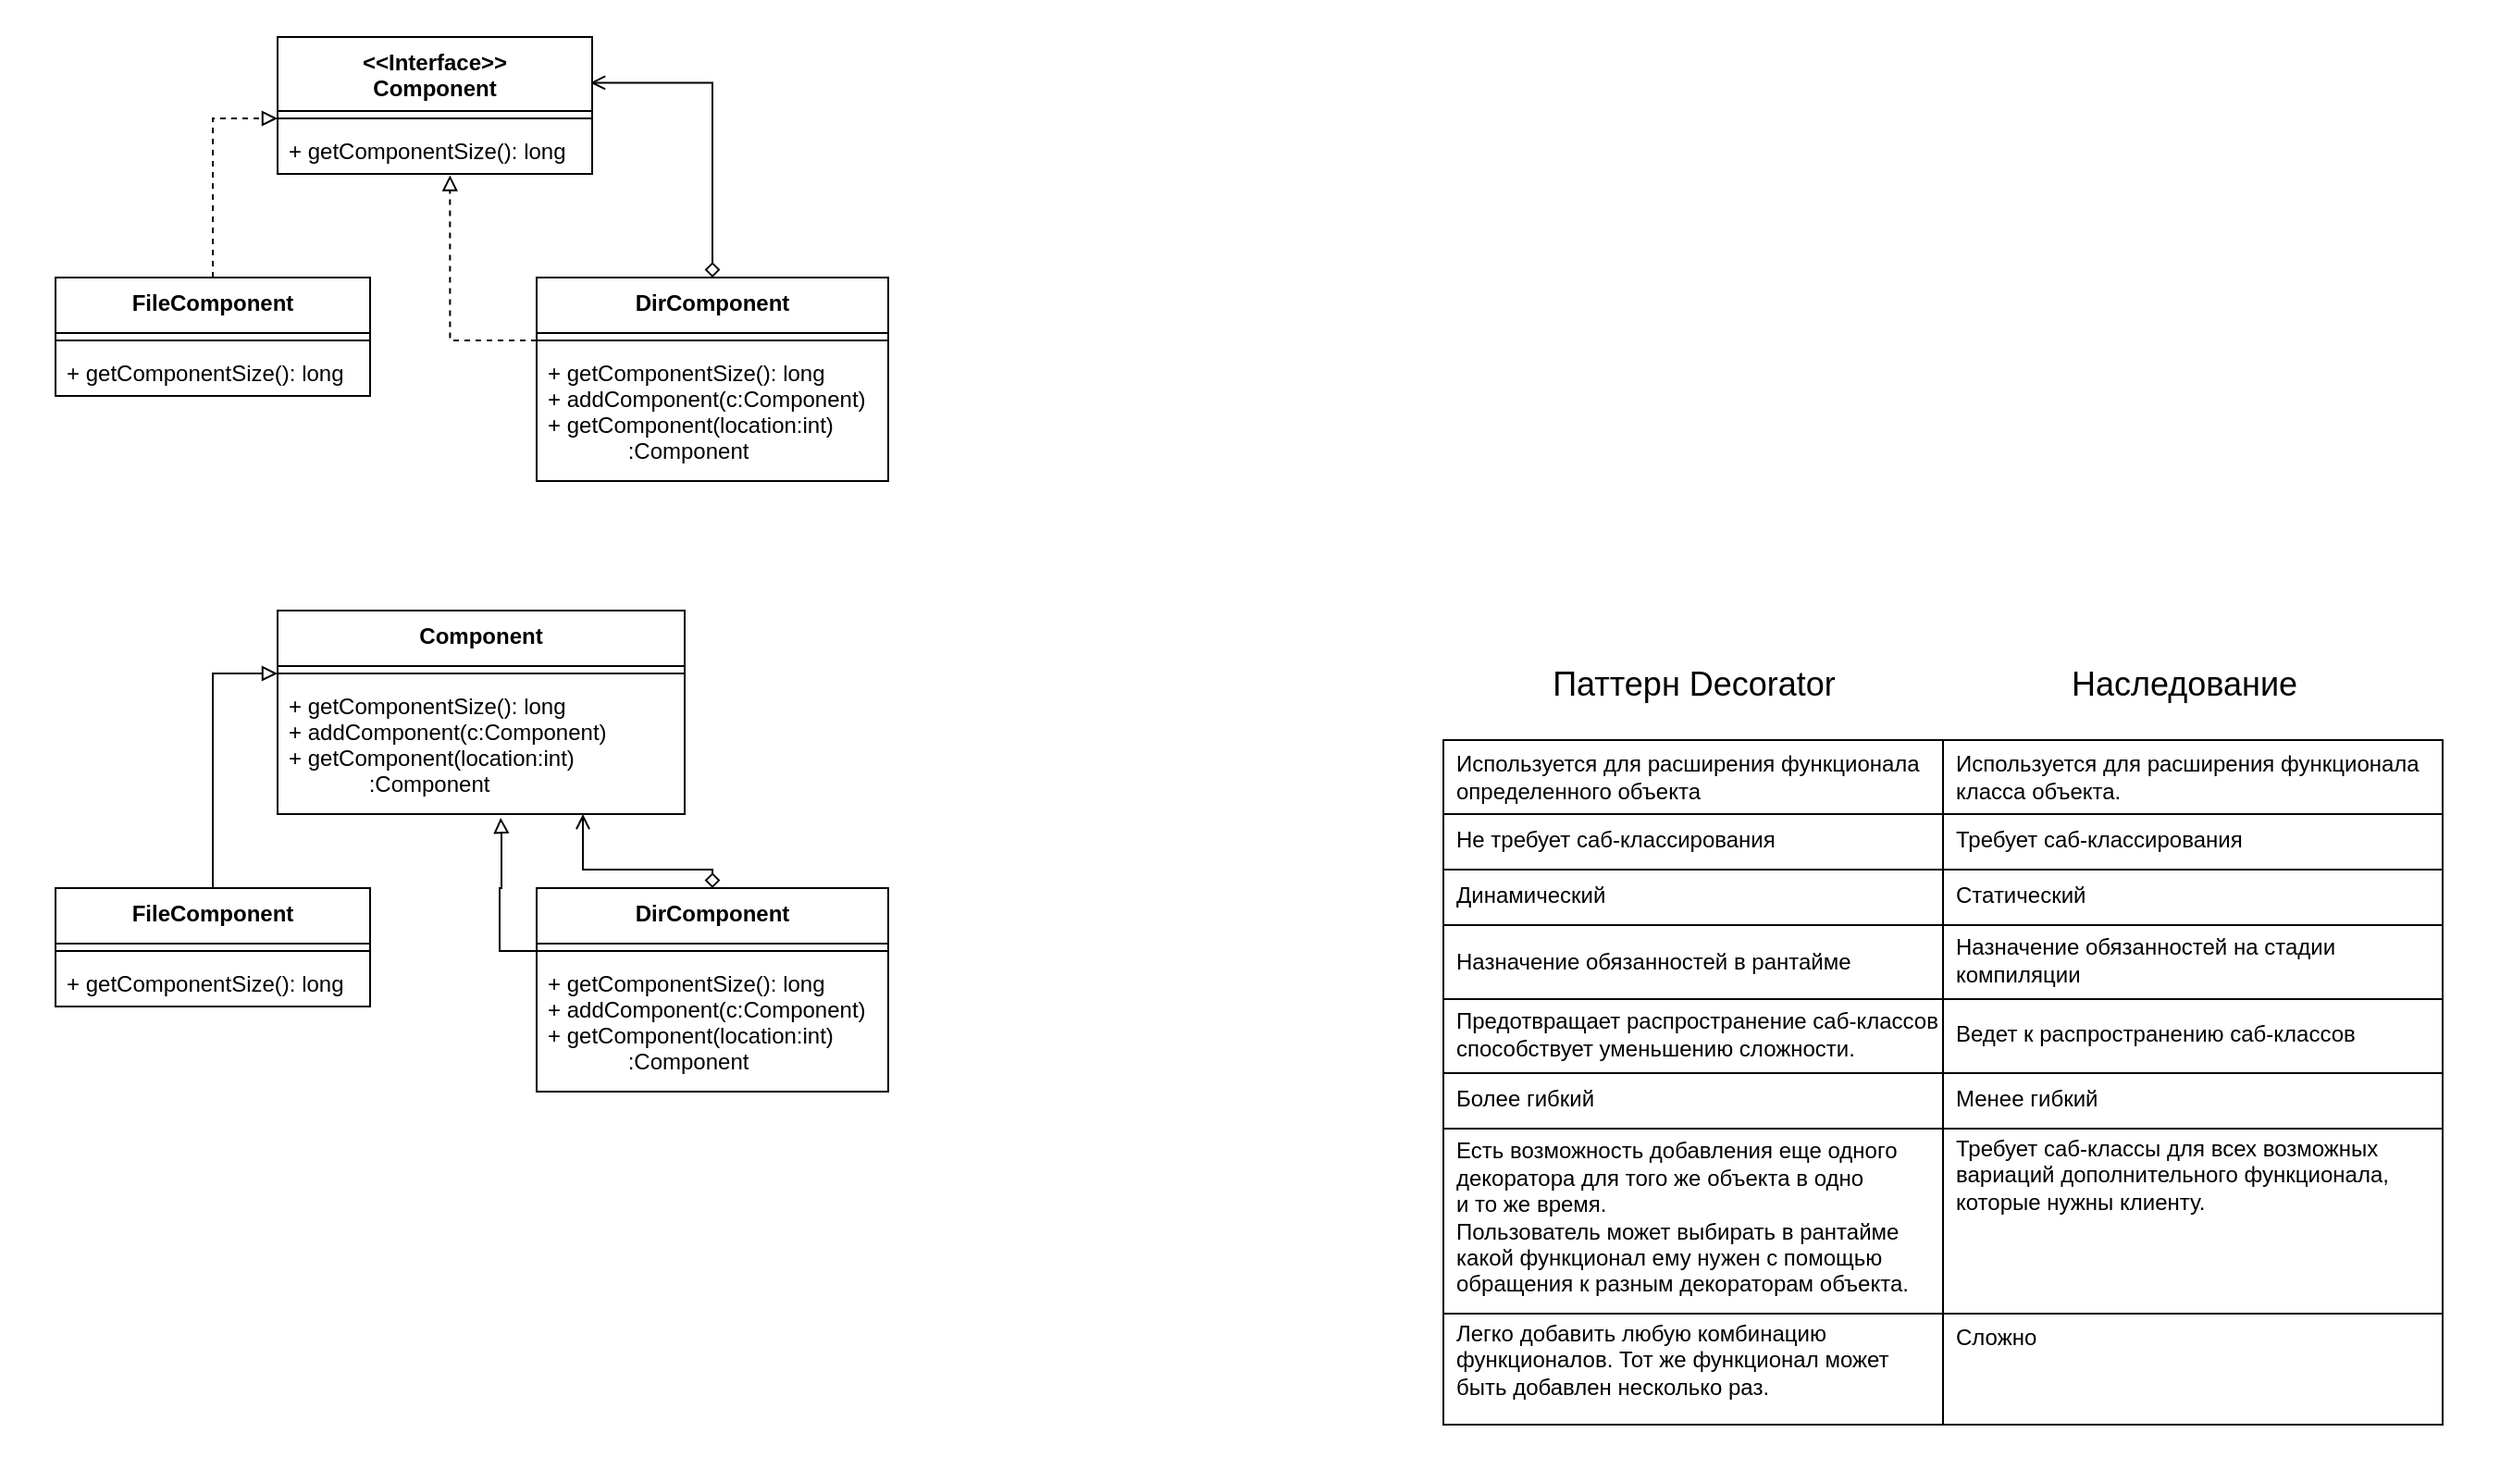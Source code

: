 <mxfile version="13.6.0" type="github">
  <diagram id="6sXWkbplTSW0TdqBarLm" name="Page-1">
    <mxGraphModel dx="1712" dy="950" grid="1" gridSize="10" guides="1" tooltips="1" connect="1" arrows="1" fold="1" page="1" pageScale="1" pageWidth="827" pageHeight="1169" math="0" shadow="0">
      <root>
        <mxCell id="0" />
        <mxCell id="1" parent="0" />
        <mxCell id="5iN4Q8ihnHbR1NjWREBR-65" value="" style="rounded=0;whiteSpace=wrap;html=1;strokeColor=none;" vertex="1" parent="1">
          <mxGeometry x="890" y="415" width="600" height="455" as="geometry" />
        </mxCell>
        <mxCell id="5iN4Q8ihnHbR1NjWREBR-55" value="" style="rounded=0;whiteSpace=wrap;html=1;fillColor=none;" vertex="1" parent="1">
          <mxGeometry x="1190" y="470" width="270" height="40" as="geometry" />
        </mxCell>
        <mxCell id="5iN4Q8ihnHbR1NjWREBR-43" value="" style="rounded=0;whiteSpace=wrap;html=1;fillColor=none;" vertex="1" parent="1">
          <mxGeometry x="920" y="570" width="270" height="40" as="geometry" />
        </mxCell>
        <mxCell id="5iN4Q8ihnHbR1NjWREBR-37" value="" style="rounded=0;whiteSpace=wrap;html=1;fillColor=none;" vertex="1" parent="1">
          <mxGeometry x="920" y="540" width="270" height="30" as="geometry" />
        </mxCell>
        <mxCell id="5iN4Q8ihnHbR1NjWREBR-36" value="" style="rounded=0;whiteSpace=wrap;html=1;fillColor=none;" vertex="1" parent="1">
          <mxGeometry x="920" y="510" width="270" height="30" as="geometry" />
        </mxCell>
        <mxCell id="5iN4Q8ihnHbR1NjWREBR-16" value="" style="rounded=0;whiteSpace=wrap;html=1;strokeColor=none;" vertex="1" parent="1">
          <mxGeometry x="140" y="70" width="500" height="282" as="geometry" />
        </mxCell>
        <mxCell id="5iN4Q8ihnHbR1NjWREBR-15" style="edgeStyle=orthogonalEdgeStyle;rounded=0;orthogonalLoop=1;jettySize=auto;html=1;dashed=1;startArrow=none;startFill=0;endArrow=block;endFill=0;" edge="1" parent="1" source="5iN4Q8ihnHbR1NjWREBR-10" target="5iN4Q8ihnHbR1NjWREBR-5">
          <mxGeometry relative="1" as="geometry" />
        </mxCell>
        <mxCell id="5iN4Q8ihnHbR1NjWREBR-13" style="edgeStyle=orthogonalEdgeStyle;rounded=0;orthogonalLoop=1;jettySize=auto;html=1;entryX=0.994;entryY=0.334;entryDx=0;entryDy=0;entryPerimeter=0;startArrow=diamond;startFill=0;endArrow=open;endFill=0;" edge="1" parent="1" source="5iN4Q8ihnHbR1NjWREBR-7" target="5iN4Q8ihnHbR1NjWREBR-3">
          <mxGeometry relative="1" as="geometry" />
        </mxCell>
        <mxCell id="5iN4Q8ihnHbR1NjWREBR-14" style="edgeStyle=orthogonalEdgeStyle;rounded=0;orthogonalLoop=1;jettySize=auto;html=1;entryX=0.548;entryY=1.027;entryDx=0;entryDy=0;entryPerimeter=0;startArrow=none;startFill=0;endArrow=block;endFill=0;dashed=1;" edge="1" parent="1" source="5iN4Q8ihnHbR1NjWREBR-8" target="5iN4Q8ihnHbR1NjWREBR-6">
          <mxGeometry relative="1" as="geometry" />
        </mxCell>
        <mxCell id="5iN4Q8ihnHbR1NjWREBR-3" value="&lt;&lt;Interface&gt;&gt;&#xa;Component&#xa;" style="swimlane;fontStyle=1;align=center;verticalAlign=top;childLayout=stackLayout;horizontal=1;startSize=40;horizontalStack=0;resizeParent=1;resizeParentMax=0;resizeLast=0;collapsible=1;marginBottom=0;" vertex="1" parent="1">
          <mxGeometry x="290" y="90" width="170" height="74" as="geometry" />
        </mxCell>
        <mxCell id="5iN4Q8ihnHbR1NjWREBR-5" value="" style="line;strokeWidth=1;fillColor=none;align=left;verticalAlign=middle;spacingTop=-1;spacingLeft=3;spacingRight=3;rotatable=0;labelPosition=right;points=[];portConstraint=eastwest;" vertex="1" parent="5iN4Q8ihnHbR1NjWREBR-3">
          <mxGeometry y="40" width="170" height="8" as="geometry" />
        </mxCell>
        <mxCell id="5iN4Q8ihnHbR1NjWREBR-6" value="+ getComponentSize(): long" style="text;strokeColor=none;fillColor=none;align=left;verticalAlign=top;spacingLeft=4;spacingRight=4;overflow=hidden;rotatable=0;points=[[0,0.5],[1,0.5]];portConstraint=eastwest;" vertex="1" parent="5iN4Q8ihnHbR1NjWREBR-3">
          <mxGeometry y="48" width="170" height="26" as="geometry" />
        </mxCell>
        <mxCell id="5iN4Q8ihnHbR1NjWREBR-10" value="FileComponent" style="swimlane;fontStyle=1;align=center;verticalAlign=top;childLayout=stackLayout;horizontal=1;startSize=30;horizontalStack=0;resizeParent=1;resizeParentMax=0;resizeLast=0;collapsible=1;marginBottom=0;" vertex="1" parent="1">
          <mxGeometry x="170" y="220" width="170" height="64" as="geometry" />
        </mxCell>
        <mxCell id="5iN4Q8ihnHbR1NjWREBR-11" value="" style="line;strokeWidth=1;fillColor=none;align=left;verticalAlign=middle;spacingTop=-1;spacingLeft=3;spacingRight=3;rotatable=0;labelPosition=right;points=[];portConstraint=eastwest;" vertex="1" parent="5iN4Q8ihnHbR1NjWREBR-10">
          <mxGeometry y="30" width="170" height="8" as="geometry" />
        </mxCell>
        <mxCell id="5iN4Q8ihnHbR1NjWREBR-12" value="+ getComponentSize(): long" style="text;strokeColor=none;fillColor=none;align=left;verticalAlign=top;spacingLeft=4;spacingRight=4;overflow=hidden;rotatable=0;points=[[0,0.5],[1,0.5]];portConstraint=eastwest;" vertex="1" parent="5iN4Q8ihnHbR1NjWREBR-10">
          <mxGeometry y="38" width="170" height="26" as="geometry" />
        </mxCell>
        <mxCell id="5iN4Q8ihnHbR1NjWREBR-7" value="DirComponent" style="swimlane;fontStyle=1;align=center;verticalAlign=top;childLayout=stackLayout;horizontal=1;startSize=30;horizontalStack=0;resizeParent=1;resizeParentMax=0;resizeLast=0;collapsible=1;marginBottom=0;" vertex="1" parent="1">
          <mxGeometry x="430" y="220" width="190" height="110" as="geometry" />
        </mxCell>
        <mxCell id="5iN4Q8ihnHbR1NjWREBR-8" value="" style="line;strokeWidth=1;fillColor=none;align=left;verticalAlign=middle;spacingTop=-1;spacingLeft=3;spacingRight=3;rotatable=0;labelPosition=right;points=[];portConstraint=eastwest;" vertex="1" parent="5iN4Q8ihnHbR1NjWREBR-7">
          <mxGeometry y="30" width="190" height="8" as="geometry" />
        </mxCell>
        <mxCell id="5iN4Q8ihnHbR1NjWREBR-9" value="+ getComponentSize(): long&#xa;+ addComponent(c:Component)&#xa;+ getComponent(location:int)&#xa;             :Component&#xa;&#xa;&#xa;" style="text;strokeColor=none;fillColor=none;align=left;verticalAlign=top;spacingLeft=4;spacingRight=4;overflow=hidden;rotatable=0;points=[[0,0.5],[1,0.5]];portConstraint=eastwest;" vertex="1" parent="5iN4Q8ihnHbR1NjWREBR-7">
          <mxGeometry y="38" width="190" height="72" as="geometry" />
        </mxCell>
        <mxCell id="5iN4Q8ihnHbR1NjWREBR-17" value="" style="rounded=0;whiteSpace=wrap;html=1;strokeColor=none;" vertex="1" parent="1">
          <mxGeometry x="140" y="380" width="500" height="282" as="geometry" />
        </mxCell>
        <mxCell id="5iN4Q8ihnHbR1NjWREBR-21" style="edgeStyle=orthogonalEdgeStyle;rounded=0;orthogonalLoop=1;jettySize=auto;html=1;startArrow=none;startFill=0;endArrow=block;endFill=0;" edge="1" source="5iN4Q8ihnHbR1NjWREBR-22" target="5iN4Q8ihnHbR1NjWREBR-19" parent="1">
          <mxGeometry relative="1" as="geometry" />
        </mxCell>
        <mxCell id="5iN4Q8ihnHbR1NjWREBR-25" style="edgeStyle=orthogonalEdgeStyle;rounded=0;orthogonalLoop=1;jettySize=auto;html=1;entryX=0.75;entryY=1;entryDx=0;entryDy=0;startArrow=diamond;startFill=0;endArrow=open;endFill=0;" edge="1" source="5iN4Q8ihnHbR1NjWREBR-26" target="5iN4Q8ihnHbR1NjWREBR-18" parent="1">
          <mxGeometry relative="1" as="geometry">
            <Array as="points">
              <mxPoint x="525" y="540" />
              <mxPoint x="455" y="540" />
            </Array>
          </mxGeometry>
        </mxCell>
        <mxCell id="5iN4Q8ihnHbR1NjWREBR-29" style="edgeStyle=orthogonalEdgeStyle;rounded=0;orthogonalLoop=1;jettySize=auto;html=1;entryX=0.548;entryY=1.027;entryDx=0;entryDy=0;entryPerimeter=0;startArrow=none;startFill=0;endArrow=block;endFill=0;" edge="1" source="5iN4Q8ihnHbR1NjWREBR-27" target="5iN4Q8ihnHbR1NjWREBR-20" parent="1">
          <mxGeometry relative="1" as="geometry">
            <Array as="points">
              <mxPoint x="410" y="584" />
              <mxPoint x="410" y="550" />
              <mxPoint x="411" y="550" />
              <mxPoint x="411" y="522" />
            </Array>
          </mxGeometry>
        </mxCell>
        <mxCell id="5iN4Q8ihnHbR1NjWREBR-18" value="Component&#xa;" style="swimlane;fontStyle=1;align=center;verticalAlign=top;childLayout=stackLayout;horizontal=1;startSize=30;horizontalStack=0;resizeParent=1;resizeParentMax=0;resizeLast=0;collapsible=1;marginBottom=0;" vertex="1" parent="1">
          <mxGeometry x="290" y="400" width="220" height="110" as="geometry" />
        </mxCell>
        <mxCell id="5iN4Q8ihnHbR1NjWREBR-19" value="" style="line;strokeWidth=1;fillColor=none;align=left;verticalAlign=middle;spacingTop=-1;spacingLeft=3;spacingRight=3;rotatable=0;labelPosition=right;points=[];portConstraint=eastwest;" vertex="1" parent="5iN4Q8ihnHbR1NjWREBR-18">
          <mxGeometry y="30" width="220" height="8" as="geometry" />
        </mxCell>
        <mxCell id="5iN4Q8ihnHbR1NjWREBR-20" value="+ getComponentSize(): long&#xa;+ addComponent(c:Component)&#xa;+ getComponent(location:int)&#xa;             :Component&#xa;&#xa;&#xa;&#xa;&#xa;" style="text;strokeColor=none;fillColor=none;align=left;verticalAlign=top;spacingLeft=4;spacingRight=4;overflow=hidden;rotatable=0;points=[[0,0.5],[1,0.5]];portConstraint=eastwest;" vertex="1" parent="5iN4Q8ihnHbR1NjWREBR-18">
          <mxGeometry y="38" width="220" height="72" as="geometry" />
        </mxCell>
        <mxCell id="5iN4Q8ihnHbR1NjWREBR-22" value="FileComponent" style="swimlane;fontStyle=1;align=center;verticalAlign=top;childLayout=stackLayout;horizontal=1;startSize=30;horizontalStack=0;resizeParent=1;resizeParentMax=0;resizeLast=0;collapsible=1;marginBottom=0;" vertex="1" parent="1">
          <mxGeometry x="170" y="550" width="170" height="64" as="geometry" />
        </mxCell>
        <mxCell id="5iN4Q8ihnHbR1NjWREBR-23" value="" style="line;strokeWidth=1;fillColor=none;align=left;verticalAlign=middle;spacingTop=-1;spacingLeft=3;spacingRight=3;rotatable=0;labelPosition=right;points=[];portConstraint=eastwest;" vertex="1" parent="5iN4Q8ihnHbR1NjWREBR-22">
          <mxGeometry y="30" width="170" height="8" as="geometry" />
        </mxCell>
        <mxCell id="5iN4Q8ihnHbR1NjWREBR-24" value="+ getComponentSize(): long" style="text;strokeColor=none;fillColor=none;align=left;verticalAlign=top;spacingLeft=4;spacingRight=4;overflow=hidden;rotatable=0;points=[[0,0.5],[1,0.5]];portConstraint=eastwest;" vertex="1" parent="5iN4Q8ihnHbR1NjWREBR-22">
          <mxGeometry y="38" width="170" height="26" as="geometry" />
        </mxCell>
        <mxCell id="5iN4Q8ihnHbR1NjWREBR-26" value="DirComponent" style="swimlane;fontStyle=1;align=center;verticalAlign=top;childLayout=stackLayout;horizontal=1;startSize=30;horizontalStack=0;resizeParent=1;resizeParentMax=0;resizeLast=0;collapsible=1;marginBottom=0;" vertex="1" parent="1">
          <mxGeometry x="430" y="550" width="190" height="110" as="geometry" />
        </mxCell>
        <mxCell id="5iN4Q8ihnHbR1NjWREBR-27" value="" style="line;strokeWidth=1;fillColor=none;align=left;verticalAlign=middle;spacingTop=-1;spacingLeft=3;spacingRight=3;rotatable=0;labelPosition=right;points=[];portConstraint=eastwest;" vertex="1" parent="5iN4Q8ihnHbR1NjWREBR-26">
          <mxGeometry y="30" width="190" height="8" as="geometry" />
        </mxCell>
        <mxCell id="5iN4Q8ihnHbR1NjWREBR-28" value="+ getComponentSize(): long&#xa;+ addComponent(c:Component)&#xa;+ getComponent(location:int)&#xa;             :Component&#xa;&#xa;&#xa;" style="text;strokeColor=none;fillColor=none;align=left;verticalAlign=top;spacingLeft=4;spacingRight=4;overflow=hidden;rotatable=0;points=[[0,0.5],[1,0.5]];portConstraint=eastwest;" vertex="1" parent="5iN4Q8ihnHbR1NjWREBR-26">
          <mxGeometry y="38" width="190" height="72" as="geometry" />
        </mxCell>
        <mxCell id="5iN4Q8ihnHbR1NjWREBR-31" value="&lt;font style=&quot;font-size: 18px&quot;&gt;Паттерн Decorator&lt;/font&gt;" style="text;html=1;align=center;verticalAlign=middle;resizable=0;points=[];autosize=1;" vertex="1" parent="1">
          <mxGeometry x="970" y="430" width="170" height="20" as="geometry" />
        </mxCell>
        <mxCell id="5iN4Q8ihnHbR1NjWREBR-32" value="&lt;div align=&quot;left&quot;&gt;Используется для расширения функционала &lt;br&gt;&lt;/div&gt;&lt;div align=&quot;left&quot;&gt;определенного объекта&lt;br&gt;&lt;/div&gt;" style="text;html=1;align=left;verticalAlign=middle;resizable=0;points=[];autosize=1;" vertex="1" parent="1">
          <mxGeometry x="925" y="475" width="260" height="30" as="geometry" />
        </mxCell>
        <mxCell id="5iN4Q8ihnHbR1NjWREBR-33" value="Не требует саб-классирования" style="text;html=1;align=left;verticalAlign=middle;resizable=0;points=[];autosize=1;" vertex="1" parent="1">
          <mxGeometry x="925" y="514" width="190" height="20" as="geometry" />
        </mxCell>
        <mxCell id="5iN4Q8ihnHbR1NjWREBR-34" value="Динамический" style="text;html=1;align=left;verticalAlign=middle;resizable=0;points=[];autosize=1;" vertex="1" parent="1">
          <mxGeometry x="925" y="544" width="90" height="20" as="geometry" />
        </mxCell>
        <mxCell id="5iN4Q8ihnHbR1NjWREBR-35" value="" style="rounded=0;whiteSpace=wrap;html=1;fillColor=none;" vertex="1" parent="1">
          <mxGeometry x="920" y="470" width="270" height="40" as="geometry" />
        </mxCell>
        <mxCell id="5iN4Q8ihnHbR1NjWREBR-38" value="" style="rounded=0;whiteSpace=wrap;html=1;fillColor=none;" vertex="1" parent="1">
          <mxGeometry x="920" y="650" width="270" height="30" as="geometry" />
        </mxCell>
        <mxCell id="5iN4Q8ihnHbR1NjWREBR-39" value="" style="rounded=0;whiteSpace=wrap;html=1;fillColor=none;" vertex="1" parent="1">
          <mxGeometry x="920" y="610" width="270" height="40" as="geometry" />
        </mxCell>
        <mxCell id="5iN4Q8ihnHbR1NjWREBR-40" value="Назначение обязанностей в рантайме" style="text;html=1;align=left;verticalAlign=middle;resizable=0;points=[];autosize=1;" vertex="1" parent="1">
          <mxGeometry x="925" y="580" width="220" height="20" as="geometry" />
        </mxCell>
        <mxCell id="5iN4Q8ihnHbR1NjWREBR-41" value="&lt;div&gt;Предотвращает распространение саб-классов&lt;/div&gt;&lt;div&gt;способствует уменьшению сложности. &lt;br&gt;&lt;/div&gt;" style="text;html=1;align=left;verticalAlign=middle;resizable=0;points=[];autosize=1;" vertex="1" parent="1">
          <mxGeometry x="925" y="614" width="270" height="30" as="geometry" />
        </mxCell>
        <mxCell id="5iN4Q8ihnHbR1NjWREBR-42" value="Более гибкий" style="text;html=1;align=left;verticalAlign=middle;resizable=0;points=[];autosize=1;" vertex="1" parent="1">
          <mxGeometry x="925" y="654" width="90" height="20" as="geometry" />
        </mxCell>
        <mxCell id="5iN4Q8ihnHbR1NjWREBR-44" value="" style="rounded=0;whiteSpace=wrap;html=1;fillColor=none;" vertex="1" parent="1">
          <mxGeometry x="920" y="680" width="270" height="100" as="geometry" />
        </mxCell>
        <mxCell id="5iN4Q8ihnHbR1NjWREBR-45" value="&lt;div&gt;Есть возможность добавления еще одного &lt;br&gt;&lt;/div&gt;&lt;div&gt;декоратора для того же объекта в одно&lt;/div&gt;&lt;div&gt;и то же время. &lt;br&gt;&lt;/div&gt;&lt;div&gt;Пользователь может выбирать в рантайме&lt;/div&gt;&lt;div&gt;какой функционал ему нужен с помощью&lt;/div&gt;&lt;div&gt;обращения к разным декораторам объекта. &lt;br&gt;&lt;/div&gt;" style="text;html=1;align=left;verticalAlign=middle;resizable=0;points=[];autosize=1;" vertex="1" parent="1">
          <mxGeometry x="925" y="683" width="260" height="90" as="geometry" />
        </mxCell>
        <mxCell id="5iN4Q8ihnHbR1NjWREBR-46" value="" style="rounded=0;whiteSpace=wrap;html=1;fillColor=none;" vertex="1" parent="1">
          <mxGeometry x="920" y="780" width="270" height="60" as="geometry" />
        </mxCell>
        <mxCell id="5iN4Q8ihnHbR1NjWREBR-47" value="&lt;div&gt;Легко добавить любую комбинацию &lt;br&gt;&lt;/div&gt;&lt;div&gt;функционалов. Тот же функционал может&lt;/div&gt;&lt;div&gt;быть добавлен несколько раз. &lt;br&gt;&lt;/div&gt;" style="text;html=1;align=left;verticalAlign=middle;resizable=0;points=[];autosize=1;" vertex="1" parent="1">
          <mxGeometry x="925" y="780" width="240" height="50" as="geometry" />
        </mxCell>
        <mxCell id="5iN4Q8ihnHbR1NjWREBR-48" value="" style="rounded=0;whiteSpace=wrap;html=1;fillColor=none;" vertex="1" parent="1">
          <mxGeometry x="1190" y="570" width="270" height="40" as="geometry" />
        </mxCell>
        <mxCell id="5iN4Q8ihnHbR1NjWREBR-49" value="" style="rounded=0;whiteSpace=wrap;html=1;fillColor=none;" vertex="1" parent="1">
          <mxGeometry x="1190" y="540" width="270" height="30" as="geometry" />
        </mxCell>
        <mxCell id="5iN4Q8ihnHbR1NjWREBR-50" value="" style="rounded=0;whiteSpace=wrap;html=1;fillColor=none;" vertex="1" parent="1">
          <mxGeometry x="1190" y="510" width="270" height="30" as="geometry" />
        </mxCell>
        <mxCell id="5iN4Q8ihnHbR1NjWREBR-51" value="&lt;font style=&quot;font-size: 18px&quot;&gt;Наследование&lt;/font&gt;" style="text;html=1;align=center;verticalAlign=middle;resizable=0;points=[];autosize=1;" vertex="1" parent="1">
          <mxGeometry x="1250" y="430" width="140" height="20" as="geometry" />
        </mxCell>
        <mxCell id="5iN4Q8ihnHbR1NjWREBR-52" value="&lt;div&gt;Используется для расширения функционала &lt;br&gt;&lt;/div&gt;&lt;div&gt;класса объекта. &lt;br&gt;&lt;/div&gt;" style="text;html=1;align=left;verticalAlign=middle;resizable=0;points=[];autosize=1;" vertex="1" parent="1">
          <mxGeometry x="1195" y="475" width="260" height="30" as="geometry" />
        </mxCell>
        <mxCell id="5iN4Q8ihnHbR1NjWREBR-53" value="Требует саб-классирования" style="text;html=1;align=left;verticalAlign=middle;resizable=0;points=[];autosize=1;" vertex="1" parent="1">
          <mxGeometry x="1195" y="514" width="170" height="20" as="geometry" />
        </mxCell>
        <mxCell id="5iN4Q8ihnHbR1NjWREBR-54" value="Статический" style="text;html=1;align=left;verticalAlign=middle;resizable=0;points=[];autosize=1;" vertex="1" parent="1">
          <mxGeometry x="1195" y="544" width="90" height="20" as="geometry" />
        </mxCell>
        <mxCell id="5iN4Q8ihnHbR1NjWREBR-56" value="" style="rounded=0;whiteSpace=wrap;html=1;fillColor=none;" vertex="1" parent="1">
          <mxGeometry x="1190" y="650" width="270" height="30" as="geometry" />
        </mxCell>
        <mxCell id="5iN4Q8ihnHbR1NjWREBR-57" value="" style="rounded=0;whiteSpace=wrap;html=1;fillColor=none;" vertex="1" parent="1">
          <mxGeometry x="1190" y="610" width="270" height="40" as="geometry" />
        </mxCell>
        <mxCell id="5iN4Q8ihnHbR1NjWREBR-58" value="&lt;div&gt;Назначение обязанностей на стадии &lt;br&gt;&lt;/div&gt;&lt;div&gt;компиляции&lt;/div&gt;" style="text;html=1;align=left;verticalAlign=middle;resizable=0;points=[];autosize=1;" vertex="1" parent="1">
          <mxGeometry x="1195" y="574" width="220" height="30" as="geometry" />
        </mxCell>
        <mxCell id="5iN4Q8ihnHbR1NjWREBR-59" value="Ведет к распространению саб-классов" style="text;html=1;align=left;verticalAlign=middle;resizable=0;points=[];autosize=1;" vertex="1" parent="1">
          <mxGeometry x="1195" y="619" width="230" height="20" as="geometry" />
        </mxCell>
        <mxCell id="5iN4Q8ihnHbR1NjWREBR-60" value="Менее гибкий" style="text;html=1;align=left;verticalAlign=middle;resizable=0;points=[];autosize=1;" vertex="1" parent="1">
          <mxGeometry x="1195" y="654" width="90" height="20" as="geometry" />
        </mxCell>
        <mxCell id="5iN4Q8ihnHbR1NjWREBR-61" value="" style="rounded=0;whiteSpace=wrap;html=1;fillColor=none;" vertex="1" parent="1">
          <mxGeometry x="1190" y="680" width="270" height="100" as="geometry" />
        </mxCell>
        <mxCell id="5iN4Q8ihnHbR1NjWREBR-62" value="&lt;div&gt;Требует саб-классы для всех возможных &lt;br&gt;&lt;/div&gt;&lt;div&gt;вариаций дополнительного функционала, &lt;br&gt;&lt;/div&gt;&lt;div&gt;которые нужны клиенту.&amp;nbsp; &lt;br&gt;&lt;/div&gt;" style="text;html=1;align=left;verticalAlign=middle;resizable=0;points=[];autosize=1;" vertex="1" parent="1">
          <mxGeometry x="1195" y="680" width="240" height="50" as="geometry" />
        </mxCell>
        <mxCell id="5iN4Q8ihnHbR1NjWREBR-63" value="" style="rounded=0;whiteSpace=wrap;html=1;fillColor=none;" vertex="1" parent="1">
          <mxGeometry x="1190" y="780" width="270" height="60" as="geometry" />
        </mxCell>
        <mxCell id="5iN4Q8ihnHbR1NjWREBR-64" value="Сложно" style="text;html=1;align=left;verticalAlign=middle;resizable=0;points=[];autosize=1;" vertex="1" parent="1">
          <mxGeometry x="1195" y="783" width="60" height="20" as="geometry" />
        </mxCell>
      </root>
    </mxGraphModel>
  </diagram>
</mxfile>
